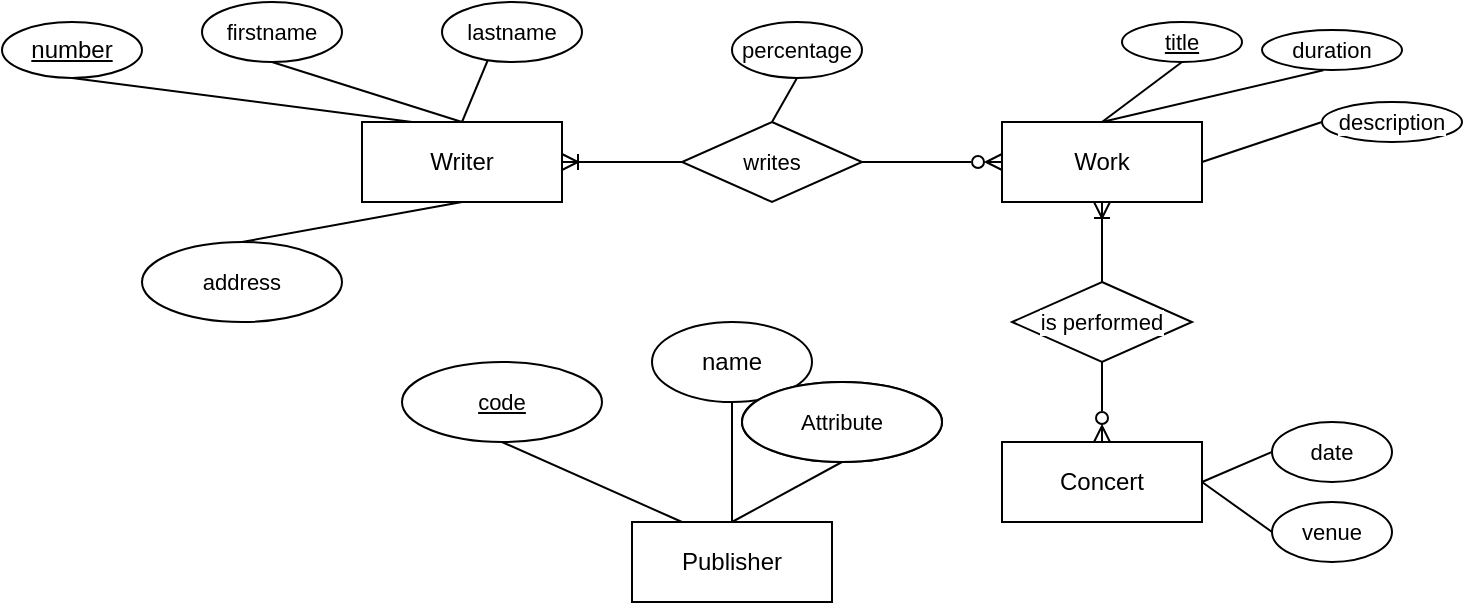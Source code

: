 <mxfile version="24.9.2">
  <diagram id="R2lEEEUBdFMjLlhIrx00" name="Page-1">
    <mxGraphModel dx="1050" dy="579" grid="1" gridSize="10" guides="1" tooltips="1" connect="1" arrows="1" fold="1" page="1" pageScale="1" pageWidth="850" pageHeight="1100" math="0" shadow="0" extFonts="Permanent Marker^https://fonts.googleapis.com/css?family=Permanent+Marker">
      <root>
        <mxCell id="0" />
        <mxCell id="1" parent="0" />
        <mxCell id="HoAKC4LdOyhYHKw9ibHR-8" style="rounded=0;orthogonalLoop=1;jettySize=auto;html=1;exitX=0.25;exitY=0;exitDx=0;exitDy=0;entryX=0.5;entryY=1;entryDx=0;entryDy=0;endArrow=none;endFill=0;" edge="1" parent="1" source="HoAKC4LdOyhYHKw9ibHR-2" target="HoAKC4LdOyhYHKw9ibHR-6">
          <mxGeometry relative="1" as="geometry" />
        </mxCell>
        <mxCell id="HoAKC4LdOyhYHKw9ibHR-12" style="edgeStyle=none;shape=connector;rounded=0;orthogonalLoop=1;jettySize=auto;html=1;exitX=0.5;exitY=0;exitDx=0;exitDy=0;entryX=0.5;entryY=1;entryDx=0;entryDy=0;strokeColor=default;align=center;verticalAlign=middle;fontFamily=Helvetica;fontSize=11;fontColor=default;labelBackgroundColor=default;endArrow=none;endFill=0;" edge="1" parent="1" source="HoAKC4LdOyhYHKw9ibHR-2" target="HoAKC4LdOyhYHKw9ibHR-11">
          <mxGeometry relative="1" as="geometry" />
        </mxCell>
        <mxCell id="HoAKC4LdOyhYHKw9ibHR-14" style="edgeStyle=none;shape=connector;rounded=0;orthogonalLoop=1;jettySize=auto;html=1;exitX=0.5;exitY=0;exitDx=0;exitDy=0;entryX=0.5;entryY=0;entryDx=0;entryDy=0;strokeColor=default;align=center;verticalAlign=middle;fontFamily=Helvetica;fontSize=11;fontColor=default;labelBackgroundColor=default;endArrow=none;endFill=0;" edge="1" parent="1" source="HoAKC4LdOyhYHKw9ibHR-2" target="HoAKC4LdOyhYHKw9ibHR-13">
          <mxGeometry relative="1" as="geometry" />
        </mxCell>
        <mxCell id="HoAKC4LdOyhYHKw9ibHR-16" style="edgeStyle=none;shape=connector;rounded=0;orthogonalLoop=1;jettySize=auto;html=1;exitX=0.5;exitY=1;exitDx=0;exitDy=0;entryX=0.5;entryY=0;entryDx=0;entryDy=0;strokeColor=default;align=center;verticalAlign=middle;fontFamily=Helvetica;fontSize=11;fontColor=default;labelBackgroundColor=default;endArrow=none;endFill=0;" edge="1" parent="1" source="HoAKC4LdOyhYHKw9ibHR-2" target="HoAKC4LdOyhYHKw9ibHR-15">
          <mxGeometry relative="1" as="geometry" />
        </mxCell>
        <mxCell id="HoAKC4LdOyhYHKw9ibHR-28" style="edgeStyle=none;shape=connector;rounded=0;orthogonalLoop=1;jettySize=auto;html=1;exitX=1;exitY=0.5;exitDx=0;exitDy=0;entryX=0;entryY=0.5;entryDx=0;entryDy=0;strokeColor=default;align=center;verticalAlign=middle;fontFamily=Helvetica;fontSize=11;fontColor=default;labelBackgroundColor=default;endArrow=none;endFill=0;startArrow=ERoneToMany;startFill=0;" edge="1" parent="1" source="HoAKC4LdOyhYHKw9ibHR-2" target="HoAKC4LdOyhYHKw9ibHR-27">
          <mxGeometry relative="1" as="geometry" />
        </mxCell>
        <mxCell id="HoAKC4LdOyhYHKw9ibHR-2" value="Writer" style="whiteSpace=wrap;html=1;align=center;" vertex="1" parent="1">
          <mxGeometry x="190" y="150" width="100" height="40" as="geometry" />
        </mxCell>
        <mxCell id="HoAKC4LdOyhYHKw9ibHR-17" style="edgeStyle=none;shape=connector;rounded=0;orthogonalLoop=1;jettySize=auto;html=1;exitX=0.25;exitY=0;exitDx=0;exitDy=0;strokeColor=default;align=center;verticalAlign=middle;fontFamily=Helvetica;fontSize=11;fontColor=default;labelBackgroundColor=default;endArrow=none;endFill=0;entryX=0.5;entryY=1;entryDx=0;entryDy=0;" edge="1" parent="1" source="HoAKC4LdOyhYHKw9ibHR-3" target="HoAKC4LdOyhYHKw9ibHR-18">
          <mxGeometry relative="1" as="geometry">
            <mxPoint x="320" y="320" as="targetPoint" />
          </mxGeometry>
        </mxCell>
        <mxCell id="HoAKC4LdOyhYHKw9ibHR-23" value="" style="edgeStyle=none;shape=connector;rounded=0;orthogonalLoop=1;jettySize=auto;html=1;strokeColor=default;align=center;verticalAlign=middle;fontFamily=Helvetica;fontSize=11;fontColor=default;labelBackgroundColor=default;endArrow=none;endFill=0;entryX=0.5;entryY=1;entryDx=0;entryDy=0;" edge="1" parent="1" source="HoAKC4LdOyhYHKw9ibHR-3" target="HoAKC4LdOyhYHKw9ibHR-22">
          <mxGeometry relative="1" as="geometry">
            <mxPoint x="460" y="300" as="targetPoint" />
          </mxGeometry>
        </mxCell>
        <mxCell id="HoAKC4LdOyhYHKw9ibHR-26" style="edgeStyle=none;shape=connector;rounded=0;orthogonalLoop=1;jettySize=auto;html=1;exitX=0.5;exitY=0;exitDx=0;exitDy=0;entryX=0.5;entryY=1;entryDx=0;entryDy=0;strokeColor=default;align=center;verticalAlign=middle;fontFamily=Helvetica;fontSize=11;fontColor=default;labelBackgroundColor=default;endArrow=none;endFill=0;" edge="1" parent="1" source="HoAKC4LdOyhYHKw9ibHR-3" target="HoAKC4LdOyhYHKw9ibHR-25">
          <mxGeometry relative="1" as="geometry" />
        </mxCell>
        <mxCell id="HoAKC4LdOyhYHKw9ibHR-3" value="Publisher" style="whiteSpace=wrap;html=1;align=center;" vertex="1" parent="1">
          <mxGeometry x="325" y="350" width="100" height="40" as="geometry" />
        </mxCell>
        <mxCell id="HoAKC4LdOyhYHKw9ibHR-33" style="edgeStyle=none;shape=connector;rounded=0;orthogonalLoop=1;jettySize=auto;html=1;exitX=0.5;exitY=0;exitDx=0;exitDy=0;entryX=0.5;entryY=1;entryDx=0;entryDy=0;strokeColor=default;align=center;verticalAlign=middle;fontFamily=Helvetica;fontSize=11;fontColor=default;labelBackgroundColor=default;endArrow=none;endFill=0;" edge="1" parent="1" source="HoAKC4LdOyhYHKw9ibHR-4" target="HoAKC4LdOyhYHKw9ibHR-31">
          <mxGeometry relative="1" as="geometry" />
        </mxCell>
        <mxCell id="HoAKC4LdOyhYHKw9ibHR-37" style="edgeStyle=none;shape=connector;rounded=0;orthogonalLoop=1;jettySize=auto;html=1;exitX=1;exitY=0.5;exitDx=0;exitDy=0;entryX=0;entryY=0.5;entryDx=0;entryDy=0;strokeColor=default;align=center;verticalAlign=middle;fontFamily=Helvetica;fontSize=11;fontColor=default;labelBackgroundColor=default;endArrow=none;endFill=0;" edge="1" parent="1" source="HoAKC4LdOyhYHKw9ibHR-4" target="HoAKC4LdOyhYHKw9ibHR-36">
          <mxGeometry relative="1" as="geometry" />
        </mxCell>
        <mxCell id="HoAKC4LdOyhYHKw9ibHR-41" style="edgeStyle=none;shape=connector;rounded=0;orthogonalLoop=1;jettySize=auto;html=1;entryX=0.5;entryY=0;entryDx=0;entryDy=0;strokeColor=default;align=center;verticalAlign=middle;fontFamily=Helvetica;fontSize=11;fontColor=default;labelBackgroundColor=default;endArrow=none;endFill=0;exitX=0.5;exitY=1;exitDx=0;exitDy=0;startArrow=ERoneToMany;startFill=0;" edge="1" parent="1" source="HoAKC4LdOyhYHKw9ibHR-4" target="HoAKC4LdOyhYHKw9ibHR-40">
          <mxGeometry relative="1" as="geometry">
            <mxPoint x="560" y="200" as="sourcePoint" />
          </mxGeometry>
        </mxCell>
        <mxCell id="HoAKC4LdOyhYHKw9ibHR-4" value="Work" style="whiteSpace=wrap;html=1;align=center;" vertex="1" parent="1">
          <mxGeometry x="510" y="150" width="100" height="40" as="geometry" />
        </mxCell>
        <mxCell id="HoAKC4LdOyhYHKw9ibHR-46" style="edgeStyle=none;shape=connector;rounded=0;orthogonalLoop=1;jettySize=auto;html=1;exitX=1;exitY=0.5;exitDx=0;exitDy=0;entryX=0;entryY=0.5;entryDx=0;entryDy=0;strokeColor=default;align=center;verticalAlign=middle;fontFamily=Helvetica;fontSize=11;fontColor=default;labelBackgroundColor=default;endArrow=none;endFill=0;" edge="1" parent="1" source="HoAKC4LdOyhYHKw9ibHR-5" target="HoAKC4LdOyhYHKw9ibHR-44">
          <mxGeometry relative="1" as="geometry" />
        </mxCell>
        <mxCell id="HoAKC4LdOyhYHKw9ibHR-47" style="edgeStyle=none;shape=connector;rounded=0;orthogonalLoop=1;jettySize=auto;html=1;exitX=1;exitY=0.5;exitDx=0;exitDy=0;entryX=0;entryY=0.5;entryDx=0;entryDy=0;strokeColor=default;align=center;verticalAlign=middle;fontFamily=Helvetica;fontSize=11;fontColor=default;labelBackgroundColor=default;endArrow=none;endFill=0;" edge="1" parent="1" source="HoAKC4LdOyhYHKw9ibHR-5" target="HoAKC4LdOyhYHKw9ibHR-45">
          <mxGeometry relative="1" as="geometry" />
        </mxCell>
        <mxCell id="HoAKC4LdOyhYHKw9ibHR-5" value="Concert" style="whiteSpace=wrap;html=1;align=center;" vertex="1" parent="1">
          <mxGeometry x="510" y="310" width="100" height="40" as="geometry" />
        </mxCell>
        <mxCell id="HoAKC4LdOyhYHKw9ibHR-6" value="&lt;u&gt;number&lt;/u&gt;" style="ellipse;whiteSpace=wrap;html=1;align=center;" vertex="1" parent="1">
          <mxGeometry x="10" y="100" width="70" height="28" as="geometry" />
        </mxCell>
        <mxCell id="HoAKC4LdOyhYHKw9ibHR-11" value="firstname" style="ellipse;whiteSpace=wrap;html=1;align=center;fontFamily=Helvetica;fontSize=11;fontColor=default;labelBackgroundColor=default;" vertex="1" parent="1">
          <mxGeometry x="110" y="90" width="70" height="30" as="geometry" />
        </mxCell>
        <mxCell id="HoAKC4LdOyhYHKw9ibHR-13" value="lastname" style="ellipse;whiteSpace=wrap;html=1;align=center;fontFamily=Helvetica;fontSize=11;fontColor=default;labelBackgroundColor=default;" vertex="1" parent="1">
          <mxGeometry x="230" y="90" width="70" height="30" as="geometry" />
        </mxCell>
        <mxCell id="HoAKC4LdOyhYHKw9ibHR-15" value="address" style="ellipse;whiteSpace=wrap;html=1;align=center;fontFamily=Helvetica;fontSize=11;fontColor=default;labelBackgroundColor=default;" vertex="1" parent="1">
          <mxGeometry x="80" y="210" width="100" height="40" as="geometry" />
        </mxCell>
        <mxCell id="HoAKC4LdOyhYHKw9ibHR-18" value="&lt;u&gt;code&lt;/u&gt;" style="ellipse;whiteSpace=wrap;html=1;align=center;fontFamily=Helvetica;fontSize=11;fontColor=default;labelBackgroundColor=default;" vertex="1" parent="1">
          <mxGeometry x="210" y="270" width="100" height="40" as="geometry" />
        </mxCell>
        <mxCell id="HoAKC4LdOyhYHKw9ibHR-22" value="name" style="ellipse;whiteSpace=wrap;html=1;" vertex="1" parent="1">
          <mxGeometry x="335" y="250" width="80" height="40" as="geometry" />
        </mxCell>
        <mxCell id="HoAKC4LdOyhYHKw9ibHR-25" value="address" style="ellipse;whiteSpace=wrap;html=1;align=center;fontFamily=Helvetica;fontSize=11;fontColor=default;labelBackgroundColor=default;" vertex="1" parent="1">
          <mxGeometry x="380" y="280" width="100" height="40" as="geometry" />
        </mxCell>
        <mxCell id="HoAKC4LdOyhYHKw9ibHR-29" style="edgeStyle=none;shape=connector;rounded=0;orthogonalLoop=1;jettySize=auto;html=1;exitX=1;exitY=0.5;exitDx=0;exitDy=0;entryX=0;entryY=0.5;entryDx=0;entryDy=0;strokeColor=default;align=center;verticalAlign=middle;fontFamily=Helvetica;fontSize=11;fontColor=default;labelBackgroundColor=default;endArrow=ERzeroToMany;endFill=0;" edge="1" parent="1" source="HoAKC4LdOyhYHKw9ibHR-27" target="HoAKC4LdOyhYHKw9ibHR-4">
          <mxGeometry relative="1" as="geometry" />
        </mxCell>
        <mxCell id="HoAKC4LdOyhYHKw9ibHR-32" style="edgeStyle=none;shape=connector;rounded=0;orthogonalLoop=1;jettySize=auto;html=1;exitX=0.5;exitY=0;exitDx=0;exitDy=0;entryX=0.5;entryY=1;entryDx=0;entryDy=0;strokeColor=default;align=center;verticalAlign=middle;fontFamily=Helvetica;fontSize=11;fontColor=default;labelBackgroundColor=default;endArrow=none;endFill=0;" edge="1" parent="1" source="HoAKC4LdOyhYHKw9ibHR-27" target="HoAKC4LdOyhYHKw9ibHR-30">
          <mxGeometry relative="1" as="geometry" />
        </mxCell>
        <mxCell id="HoAKC4LdOyhYHKw9ibHR-27" value="writes" style="shape=rhombus;perimeter=rhombusPerimeter;whiteSpace=wrap;html=1;align=center;fontFamily=Helvetica;fontSize=11;fontColor=default;labelBackgroundColor=default;" vertex="1" parent="1">
          <mxGeometry x="350" y="150" width="90" height="40" as="geometry" />
        </mxCell>
        <mxCell id="HoAKC4LdOyhYHKw9ibHR-30" value="percentage" style="ellipse;whiteSpace=wrap;html=1;align=center;fontFamily=Helvetica;fontSize=11;fontColor=default;labelBackgroundColor=default;" vertex="1" parent="1">
          <mxGeometry x="375" y="100" width="65" height="28" as="geometry" />
        </mxCell>
        <mxCell id="HoAKC4LdOyhYHKw9ibHR-31" value="&lt;u&gt;title&lt;/u&gt;" style="ellipse;whiteSpace=wrap;html=1;align=center;fontFamily=Helvetica;fontSize=11;fontColor=default;labelBackgroundColor=default;" vertex="1" parent="1">
          <mxGeometry x="570" y="100" width="60" height="20" as="geometry" />
        </mxCell>
        <mxCell id="HoAKC4LdOyhYHKw9ibHR-34" value="duration" style="ellipse;whiteSpace=wrap;html=1;align=center;fontFamily=Helvetica;fontSize=11;fontColor=default;labelBackgroundColor=default;" vertex="1" parent="1">
          <mxGeometry x="640" y="104" width="70" height="20" as="geometry" />
        </mxCell>
        <mxCell id="HoAKC4LdOyhYHKw9ibHR-35" style="edgeStyle=none;shape=connector;rounded=0;orthogonalLoop=1;jettySize=auto;html=1;exitX=0.5;exitY=0;exitDx=0;exitDy=0;entryX=0.438;entryY=1.005;entryDx=0;entryDy=0;entryPerimeter=0;strokeColor=default;align=center;verticalAlign=middle;fontFamily=Helvetica;fontSize=11;fontColor=default;labelBackgroundColor=default;endArrow=none;endFill=0;" edge="1" parent="1" source="HoAKC4LdOyhYHKw9ibHR-4" target="HoAKC4LdOyhYHKw9ibHR-34">
          <mxGeometry relative="1" as="geometry" />
        </mxCell>
        <mxCell id="HoAKC4LdOyhYHKw9ibHR-36" value="description" style="ellipse;whiteSpace=wrap;html=1;align=center;fontFamily=Helvetica;fontSize=11;fontColor=default;labelBackgroundColor=default;" vertex="1" parent="1">
          <mxGeometry x="670" y="140" width="70" height="20" as="geometry" />
        </mxCell>
        <mxCell id="HoAKC4LdOyhYHKw9ibHR-42" style="edgeStyle=none;shape=connector;rounded=0;orthogonalLoop=1;jettySize=auto;html=1;exitX=0.5;exitY=1;exitDx=0;exitDy=0;entryX=0.5;entryY=0;entryDx=0;entryDy=0;strokeColor=default;align=center;verticalAlign=middle;fontFamily=Helvetica;fontSize=11;fontColor=default;labelBackgroundColor=default;endArrow=ERzeroToMany;endFill=0;" edge="1" parent="1" source="HoAKC4LdOyhYHKw9ibHR-40" target="HoAKC4LdOyhYHKw9ibHR-5">
          <mxGeometry relative="1" as="geometry" />
        </mxCell>
        <mxCell id="HoAKC4LdOyhYHKw9ibHR-40" value="is performed" style="shape=rhombus;perimeter=rhombusPerimeter;whiteSpace=wrap;html=1;align=center;fontFamily=Helvetica;fontSize=11;fontColor=default;labelBackgroundColor=default;" vertex="1" parent="1">
          <mxGeometry x="515" y="230" width="90" height="40" as="geometry" />
        </mxCell>
        <mxCell id="HoAKC4LdOyhYHKw9ibHR-43" value="Attribute" style="ellipse;whiteSpace=wrap;html=1;align=center;fontFamily=Helvetica;fontSize=11;fontColor=default;labelBackgroundColor=default;" vertex="1" parent="1">
          <mxGeometry x="380" y="280" width="100" height="40" as="geometry" />
        </mxCell>
        <mxCell id="HoAKC4LdOyhYHKw9ibHR-44" value="date" style="ellipse;whiteSpace=wrap;html=1;align=center;fontFamily=Helvetica;fontSize=11;fontColor=default;labelBackgroundColor=default;" vertex="1" parent="1">
          <mxGeometry x="645" y="300" width="60" height="30" as="geometry" />
        </mxCell>
        <mxCell id="HoAKC4LdOyhYHKw9ibHR-45" value="venue" style="ellipse;whiteSpace=wrap;html=1;align=center;fontFamily=Helvetica;fontSize=11;fontColor=default;labelBackgroundColor=default;" vertex="1" parent="1">
          <mxGeometry x="645" y="340" width="60" height="30" as="geometry" />
        </mxCell>
      </root>
    </mxGraphModel>
  </diagram>
</mxfile>
